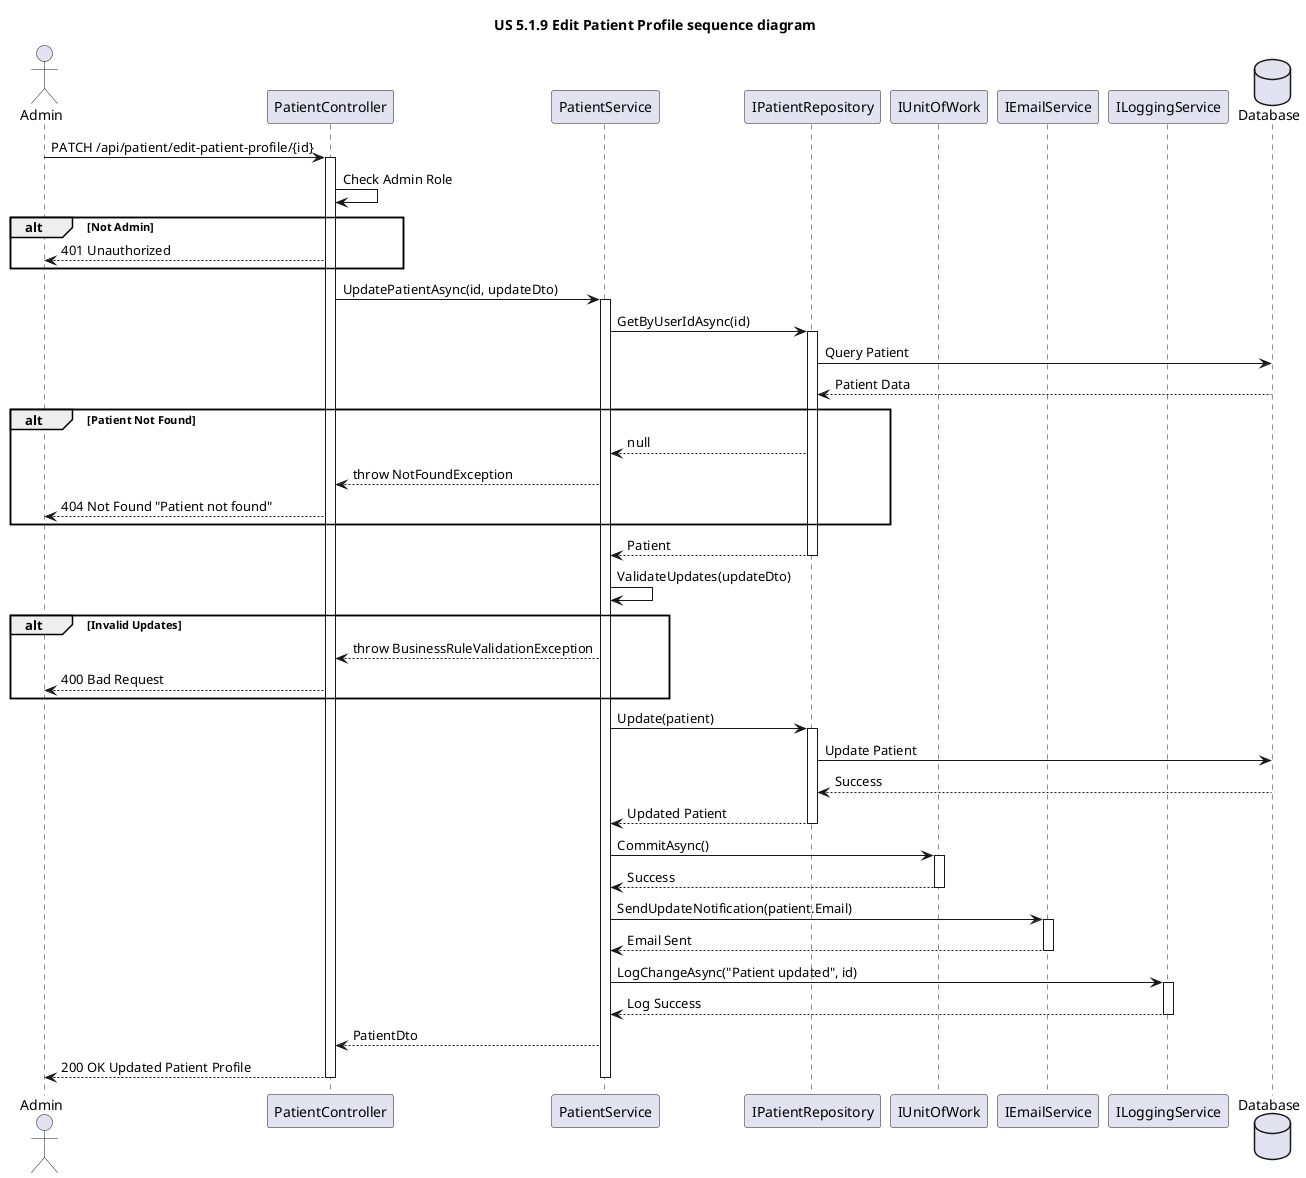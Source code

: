 @startuml namespace US 5.1.9 sequence diagram
title US 5.1.9 Edit Patient Profile sequence diagram

actor Admin
participant "PatientController" as PC
participant "PatientService" as PS
participant "IPatientRepository" as PR
participant "IUnitOfWork" as UOW
participant "IEmailService" as ES
participant "ILoggingService" as LS
database "Database" as DB

Admin -> PC: PATCH /api/patient/edit-patient-profile/{id}
activate PC

PC -> PC: Check Admin Role
alt Not Admin
    PC --> Admin: 401 Unauthorized
end

PC -> PS: UpdatePatientAsync(id, updateDto)
activate PS

PS -> PR: GetByUserIdAsync(id)
activate PR
PR -> DB: Query Patient
DB --> PR: Patient Data
alt Patient Not Found
    PR --> PS: null
    PS --> PC: throw NotFoundException
    PC --> Admin: 404 Not Found "Patient not found"
end
PR --> PS: Patient
deactivate PR

PS -> PS: ValidateUpdates(updateDto)
alt Invalid Updates
    PS --> PC: throw BusinessRuleValidationException
    PC --> Admin: 400 Bad Request
end

PS -> PR: Update(patient)
activate PR
PR -> DB: Update Patient
DB --> PR: Success
PR --> PS: Updated Patient
deactivate PR

PS -> UOW: CommitAsync()
activate UOW
UOW --> PS: Success
deactivate UOW

PS -> ES: SendUpdateNotification(patient.Email)
activate ES
ES --> PS: Email Sent
deactivate ES

PS -> LS: LogChangeAsync("Patient updated", id)
activate LS
LS --> PS: Log Success
deactivate LS

PS --> PC: PatientDto
PC --> Admin: 200 OK Updated Patient Profile

deactivate PS
deactivate PC
@enduml
